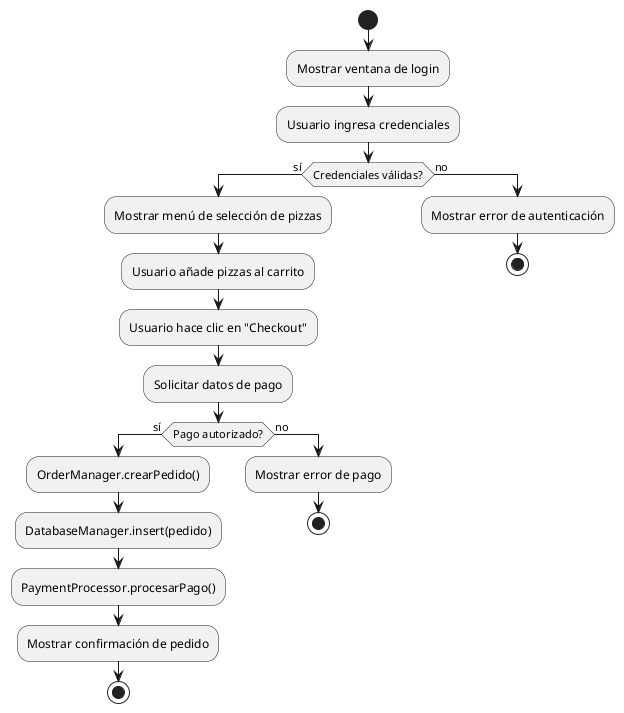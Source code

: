 @startuml
start
:Mostrar ventana de login;
:Usuario ingresa credenciales;
if (Credenciales válidas?) then (sí)
  :Mostrar menú de selección de pizzas;
  :Usuario añade pizzas al carrito;
  :Usuario hace clic en "Checkout";
  :Solicitar datos de pago;
  if (Pago autorizado?) then (sí)
    :OrderManager.crearPedido();
    :DatabaseManager.insert(pedido);
    :PaymentProcessor.procesarPago();
    :Mostrar confirmación de pedido;
    stop
  else (no)
    :Mostrar error de pago;
    stop
  endif
else (no)
  :Mostrar error de autenticación;
  stop
endif
@enduml
